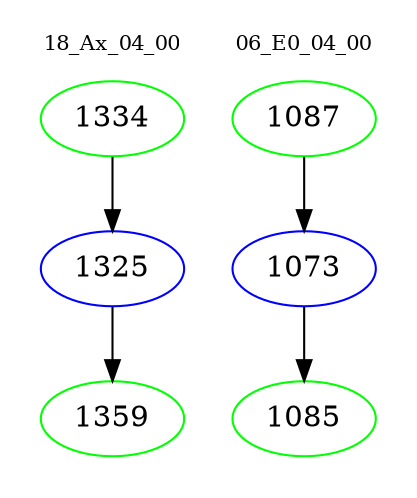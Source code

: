 digraph{
subgraph cluster_0 {
color = white
label = "18_Ax_04_00";
fontsize=10;
T0_1334 [label="1334", color="green"]
T0_1334 -> T0_1325 [color="black"]
T0_1325 [label="1325", color="blue"]
T0_1325 -> T0_1359 [color="black"]
T0_1359 [label="1359", color="green"]
}
subgraph cluster_1 {
color = white
label = "06_E0_04_00";
fontsize=10;
T1_1087 [label="1087", color="green"]
T1_1087 -> T1_1073 [color="black"]
T1_1073 [label="1073", color="blue"]
T1_1073 -> T1_1085 [color="black"]
T1_1085 [label="1085", color="green"]
}
}
